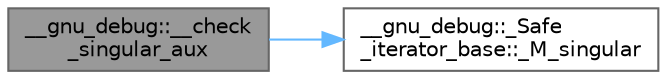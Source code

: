 digraph "__gnu_debug::__check_singular_aux"
{
 // LATEX_PDF_SIZE
  bgcolor="transparent";
  edge [fontname=Helvetica,fontsize=10,labelfontname=Helvetica,labelfontsize=10];
  node [fontname=Helvetica,fontsize=10,shape=box,height=0.2,width=0.4];
  rankdir="LR";
  Node1 [id="Node000001",label="__gnu_debug::__check\l_singular_aux",height=0.2,width=0.4,color="gray40", fillcolor="grey60", style="filled", fontcolor="black",tooltip=" "];
  Node1 -> Node2 [id="edge1_Node000001_Node000002",color="steelblue1",style="solid",tooltip=" "];
  Node2 [id="Node000002",label="__gnu_debug::_Safe\l_iterator_base::_M_singular",height=0.2,width=0.4,color="grey40", fillcolor="white", style="filled",URL="$class____gnu__debug_1_1___safe__iterator__base.html#aefb17f520b7e88212cf86e552d440858",tooltip=" "];
}
